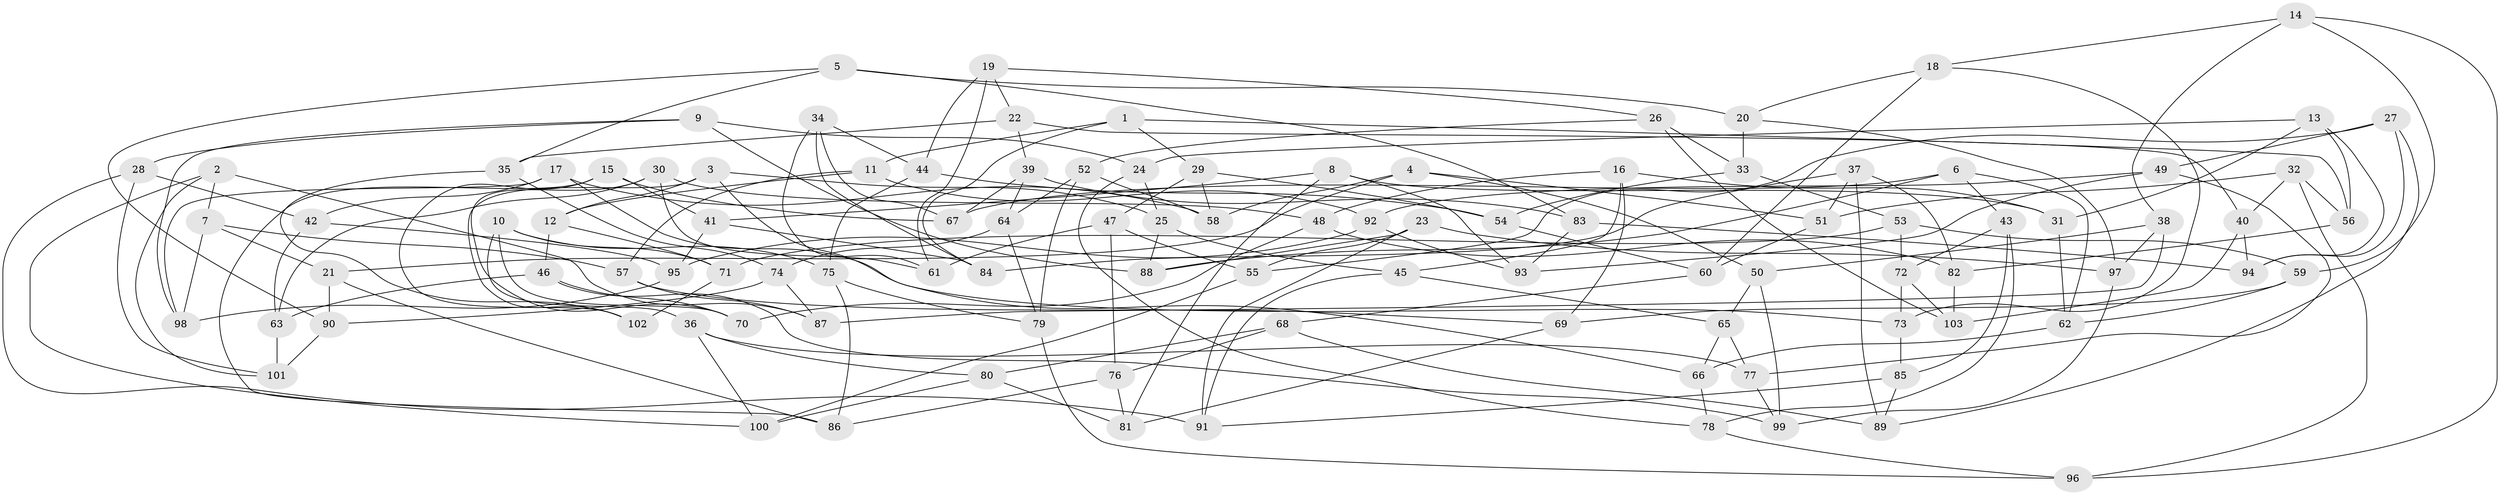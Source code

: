 // coarse degree distribution, {4: 0.2459016393442623, 6: 0.5245901639344263, 5: 0.16393442622950818, 3: 0.06557377049180328}
// Generated by graph-tools (version 1.1) at 2025/38/03/04/25 23:38:18]
// undirected, 103 vertices, 206 edges
graph export_dot {
  node [color=gray90,style=filled];
  1;
  2;
  3;
  4;
  5;
  6;
  7;
  8;
  9;
  10;
  11;
  12;
  13;
  14;
  15;
  16;
  17;
  18;
  19;
  20;
  21;
  22;
  23;
  24;
  25;
  26;
  27;
  28;
  29;
  30;
  31;
  32;
  33;
  34;
  35;
  36;
  37;
  38;
  39;
  40;
  41;
  42;
  43;
  44;
  45;
  46;
  47;
  48;
  49;
  50;
  51;
  52;
  53;
  54;
  55;
  56;
  57;
  58;
  59;
  60;
  61;
  62;
  63;
  64;
  65;
  66;
  67;
  68;
  69;
  70;
  71;
  72;
  73;
  74;
  75;
  76;
  77;
  78;
  79;
  80;
  81;
  82;
  83;
  84;
  85;
  86;
  87;
  88;
  89;
  90;
  91;
  92;
  93;
  94;
  95;
  96;
  97;
  98;
  99;
  100;
  101;
  102;
  103;
  1 -- 56;
  1 -- 29;
  1 -- 11;
  1 -- 84;
  2 -- 100;
  2 -- 7;
  2 -- 101;
  2 -- 87;
  3 -- 66;
  3 -- 102;
  3 -- 25;
  3 -- 12;
  4 -- 21;
  4 -- 50;
  4 -- 58;
  4 -- 51;
  5 -- 83;
  5 -- 20;
  5 -- 90;
  5 -- 35;
  6 -- 62;
  6 -- 88;
  6 -- 43;
  6 -- 67;
  7 -- 21;
  7 -- 98;
  7 -- 57;
  8 -- 41;
  8 -- 31;
  8 -- 93;
  8 -- 81;
  9 -- 24;
  9 -- 98;
  9 -- 88;
  9 -- 28;
  10 -- 70;
  10 -- 75;
  10 -- 36;
  10 -- 71;
  11 -- 12;
  11 -- 92;
  11 -- 57;
  12 -- 46;
  12 -- 71;
  13 -- 24;
  13 -- 94;
  13 -- 56;
  13 -- 31;
  14 -- 59;
  14 -- 38;
  14 -- 18;
  14 -- 96;
  15 -- 102;
  15 -- 86;
  15 -- 41;
  15 -- 67;
  16 -- 31;
  16 -- 69;
  16 -- 48;
  16 -- 45;
  17 -- 73;
  17 -- 98;
  17 -- 58;
  17 -- 42;
  18 -- 73;
  18 -- 60;
  18 -- 20;
  19 -- 26;
  19 -- 44;
  19 -- 61;
  19 -- 22;
  20 -- 97;
  20 -- 33;
  21 -- 86;
  21 -- 90;
  22 -- 39;
  22 -- 40;
  22 -- 35;
  23 -- 91;
  23 -- 88;
  23 -- 55;
  23 -- 97;
  24 -- 78;
  24 -- 25;
  25 -- 88;
  25 -- 45;
  26 -- 52;
  26 -- 33;
  26 -- 103;
  27 -- 89;
  27 -- 55;
  27 -- 94;
  27 -- 49;
  28 -- 91;
  28 -- 101;
  28 -- 42;
  29 -- 54;
  29 -- 47;
  29 -- 58;
  30 -- 48;
  30 -- 63;
  30 -- 70;
  30 -- 61;
  31 -- 62;
  32 -- 56;
  32 -- 51;
  32 -- 96;
  32 -- 40;
  33 -- 53;
  33 -- 54;
  34 -- 67;
  34 -- 84;
  34 -- 44;
  34 -- 61;
  35 -- 102;
  35 -- 74;
  36 -- 80;
  36 -- 77;
  36 -- 100;
  37 -- 51;
  37 -- 89;
  37 -- 82;
  37 -- 84;
  38 -- 97;
  38 -- 50;
  38 -- 87;
  39 -- 83;
  39 -- 67;
  39 -- 64;
  40 -- 103;
  40 -- 94;
  41 -- 95;
  41 -- 84;
  42 -- 95;
  42 -- 63;
  43 -- 72;
  43 -- 85;
  43 -- 78;
  44 -- 54;
  44 -- 75;
  45 -- 65;
  45 -- 91;
  46 -- 63;
  46 -- 99;
  46 -- 70;
  47 -- 76;
  47 -- 61;
  47 -- 55;
  48 -- 70;
  48 -- 82;
  49 -- 77;
  49 -- 93;
  49 -- 92;
  50 -- 65;
  50 -- 99;
  51 -- 60;
  52 -- 58;
  52 -- 79;
  52 -- 64;
  53 -- 59;
  53 -- 71;
  53 -- 72;
  54 -- 60;
  55 -- 100;
  56 -- 82;
  57 -- 69;
  57 -- 87;
  59 -- 69;
  59 -- 62;
  60 -- 68;
  62 -- 66;
  63 -- 101;
  64 -- 74;
  64 -- 79;
  65 -- 77;
  65 -- 66;
  66 -- 78;
  68 -- 89;
  68 -- 80;
  68 -- 76;
  69 -- 81;
  71 -- 102;
  72 -- 73;
  72 -- 103;
  73 -- 85;
  74 -- 87;
  74 -- 90;
  75 -- 86;
  75 -- 79;
  76 -- 86;
  76 -- 81;
  77 -- 99;
  78 -- 96;
  79 -- 96;
  80 -- 100;
  80 -- 81;
  82 -- 103;
  83 -- 94;
  83 -- 93;
  85 -- 89;
  85 -- 91;
  90 -- 101;
  92 -- 93;
  92 -- 95;
  95 -- 98;
  97 -- 99;
}

